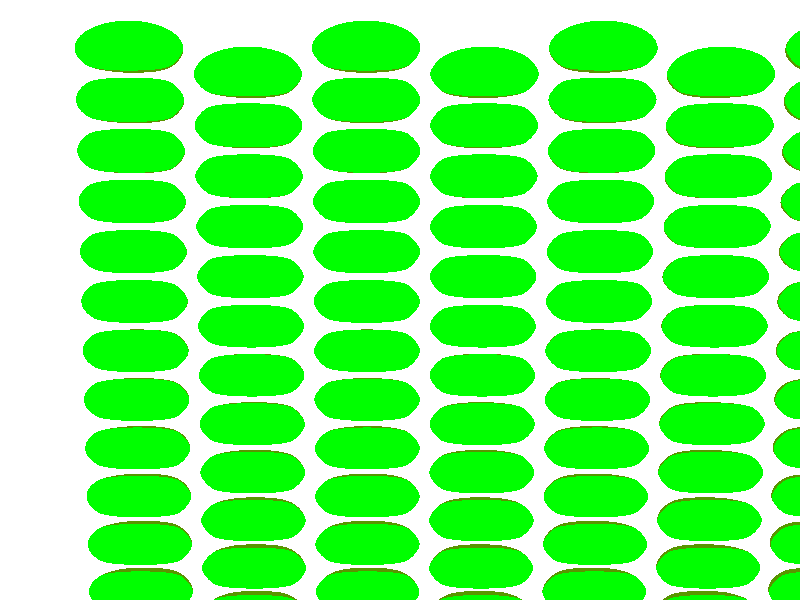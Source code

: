 // Persistence of Vision Ray Tracer Scene Description File
// File: SnailShell.pov

#version 3.6; // current version is 3.8

/* 
Information on Pov-Ray:
 
My personal introduction into Pov-Ray was the excellent book "3D-Welten, professionelle Animationen und fotorealistische Grafiken mit Raytracing" from 
Toni Lama by Carl Hanser Verlag München Wien, 2004. Apart of that I recommend the Pov-Ray-homepage (http://www.povray.org).

Further information on Pov-Ray can be found at https://sus.ziti.uni-heidelberg.de/Lehre/WS2021_Tools/POVRAY/POVRAY_PeterFischer.pdf,  
https://wiki.povray.org/content/Main_Page, https://de.wikibooks.org/wiki/Raytracing_mit_POV-Ray or, in german language, here: https://www.f-lohmueller.de/pov_tut/pov__ger.htm
*/ 
 
/*
---------------------------------------------------Modeling approach---------------------------------------------- 
To generate a more or less standard plant tissue, in a first step a relatively regular 3D-array of points is produced. In this example I am watching from the x-axis and I am creating three layers of 
points in x-direction, 7 layers in z-direction and 12 layers in y-direction. Distance of points is larger in z- (3.5) when compared to x- and y-direction (1.5). This means we will be dealing with somewhat 
elongated cells. A small amount of variance is added to the position. Unfortunately my approach only works with pretty small amounts of variance... Every second column of cells (in z-direction is shifted
by half of a cell diameter in y-direction.

As in the earlier examples, each position is filled by an individual blob, where spheres representing the surrounding cells are substracted from the central sphere. (Representing the pressure 
adjacent cells are exerting on each other.) The positions of these surrounding cells are found by searching the array containing the points created in the first step for points located in a certain distance 
to the central position. 
//-----------------------------------------------------------------------------------------------------------------
*/

//-----------------------------------Scene settings (Camera, light, background)-------------------------------------------------

global_settings {
    assumed_gamma 1.0
    max_trace_level 5
}

#declare Hauptkamerax = camera {
    location  <-20, 1, 0>
    look_at   <0, 0,  0>
    rotate <0, 0, 0>
}

camera {
    Hauptkamerax
}

// create a regular point light source
light_source {
    0*x                  // light's position (translated below)
    color rgb <1,1,1>    // light's color
    translate <20, 40, 80>
}
light_source {
    0*x                  // light's position (translated below)
    color rgb <1,1,1>    // light's color
    translate <-30, 7, 0>
}
  
background { 
    color rgb <1, 1, 1> 
}
  
//--------------------------Objects---------------------------------------------


//Initiation of parameters

#declare zNumber =7;
#declare yNumber =12;
#declare xNumber =3;
#declare Number =  xNumber*yNumber*zNumber;
#declare Variance =0.0004;
#declare P0 = <-3.5, -9.7, -13.>; 
#declare chance1 = seed (13);
#declare chance2 = seed (15);
#declare chance3 = seed (23);
#declare Positions = array [Number];
#declare Counter = 0; 



//Definition of points  

#declare ticker3 = 0; 
#while ( ticker3 <yNumber)

    #declare ticker2 = 0; 
    #while ( ticker2 <zNumber)

        #declare ticker = 0; 
        #while ( ticker <xNumber)

            #declare var1 = rand(chance1);
            #declare var2 = rand(chance2);
            #declare var3 = rand(chance3);

            #declare xDistance = 1.5;
            #declare yDistance = 1.5;
            #declare zDistance = 3.5;

//if-Klausel for shifting every second column of cells (z-direction) for half a cell diameter in y-direction.

            #if (mod(ticker2, 2) >0) 

                #declare P1=<P0.x + (ticker) * xDistance + Variance * var1, P0.y + (ticker3) * yDistance + Variance * var2, P0.z + (ticker2) * zDistance + Variance*var3>;

            #else

                #declare P1=<P0.x + (ticker) * xDistance + Variance * var1, P0.y + (ticker3) * yDistance+ yDistance/2  + Variance * var2, P0.z + (ticker2) * zDistance + Variance*var3>;

            #end


            #declare Positions [Counter] = P1;
            #declare Counter = Counter + 1; 
 
        #declare ticker = ticker + 1; 
        #end

    #declare ticker2 = ticker2 + 1; 
    #end
 
#declare ticker3 = ticker3 + 1; 
#end
  
                                          //Now the structure is built according to the points defined above.
intersection {

    box { 
        <-1.6, -10, -20>, <-1.9, 10,20>    //This box serves for sectioning the cells
        texture {
            pigment {
                color rgb <0.,1,0>     // solid color pigment
            }
            normal {           // (---surface bumpiness---)
                crackle 3    // for use with normal{} (0...1 or more)
                scale 0.05
            }
            finish {           // (---surface finish---)
                ambient 0.2
                specular 0.2     // shiny
            }
        }
    }

    union {   //cells are put together into a union

        #declare ticker = 0; 
        #while ( ticker < Number)

            #declare P1 = Positions [ticker];//Der jeweilige Punkt
            #declare RadiusVal   = 1.2; // (0 < RadiusVal) outer sphere of influence on other components
            #declare StrengthVal = 1.0; // (+ or -) strength of component's radiating density

            #declare RadiusVal2   = 1.2; // (0 < RadiusVal) outer sphere of influence on other components
            #declare StrengthVal2 = -0.8; // (+ or -) strength of component's radiating density

            blob {
                threshold 0.3
                sphere { 
                    <0, 0, 0>, RadiusVal, StrengthVal
                    scale <1, 1, 2>
                    translate < P1.x, P1.y, P1.z> 
                }
  
                #declare ticker2 = 0;                              //Here comes the loop searching the array for adjacent cells
                #while (ticker2 < Number) 
                                                   //Positions of these cells are caled P2
                    #declare P2 = Positions [ticker2]; 
                    #declare Distance = vlength (P2 - P1);

                    #if (Distance > 0)                                 //This excludes the Position P1 itself
                        #if (Distance < 3.7)                               //And this excludes all Positions to far away from P1

                            sphere { 
                                <0, 0, 0>, RadiusVal2, StrengthVal2     //Sphere on these position are substracted from the central sphere
                                scale <1, 1, 2>
                                translate P2
                            } 

                        #else
                        #end
                    #else
                    #end

                #declare ticker2 = ticker2 + 1; 
                #end

                texture {
                    pigment {
                        color rgb <0.1,0.3,0>     // solid color pigment
                    }
                    normal {
                        bumps 1        // any pattern optionally followed by an intensity value [0.5]
                        bump_size 0.5   // optional
                        scale 0.1       // any transformations
                    }
                    finish {
                        ambient 0.1          // ambient surface reflection color [0.1]
                        diffuse 0.3          // amount [0.6]
                        brilliance 1       // tightness of diffuse illumination [1.0]
                        roughness 0.9     // (~1.0..0.0005) (dull->highly polished) [0.05]
                    } // finish


                }
            }

        #declare ticker = ticker + 1; 
        #end

    }

}